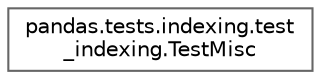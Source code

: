 digraph "Graphical Class Hierarchy"
{
 // LATEX_PDF_SIZE
  bgcolor="transparent";
  edge [fontname=Helvetica,fontsize=10,labelfontname=Helvetica,labelfontsize=10];
  node [fontname=Helvetica,fontsize=10,shape=box,height=0.2,width=0.4];
  rankdir="LR";
  Node0 [id="Node000000",label="pandas.tests.indexing.test\l_indexing.TestMisc",height=0.2,width=0.4,color="grey40", fillcolor="white", style="filled",URL="$d6/da5/classpandas_1_1tests_1_1indexing_1_1test__indexing_1_1TestMisc.html",tooltip=" "];
}

